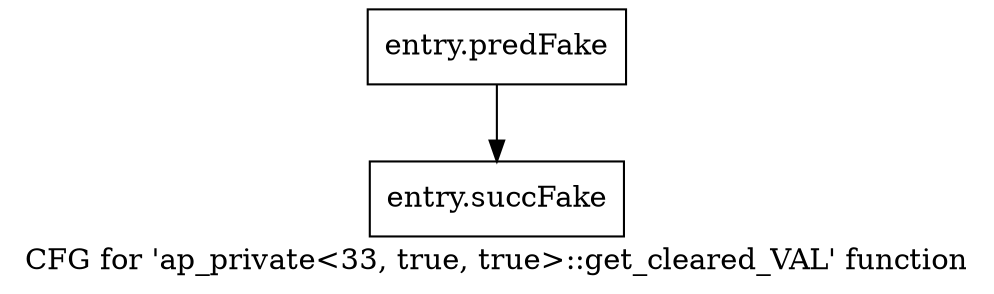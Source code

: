 digraph "CFG for 'ap_private\<33, true, true\>::get_cleared_VAL' function" {
	label="CFG for 'ap_private\<33, true, true\>::get_cleared_VAL' function";

	Node0x582e3c0 [shape=record,filename="",linenumber="",label="{entry.predFake}"];
	Node0x582e3c0 -> Node0x5ac5aa0[ callList="" memoryops="" filename="/home/omerfaruk/tools/Xilinx/Vitis_HLS/2023.2/include/etc/ap_private.h" execusionnum="80"];
	Node0x5ac5aa0 [shape=record,filename="/home/omerfaruk/tools/Xilinx/Vitis_HLS/2023.2/include/etc/ap_private.h",linenumber="1438",label="{entry.succFake}"];
}
